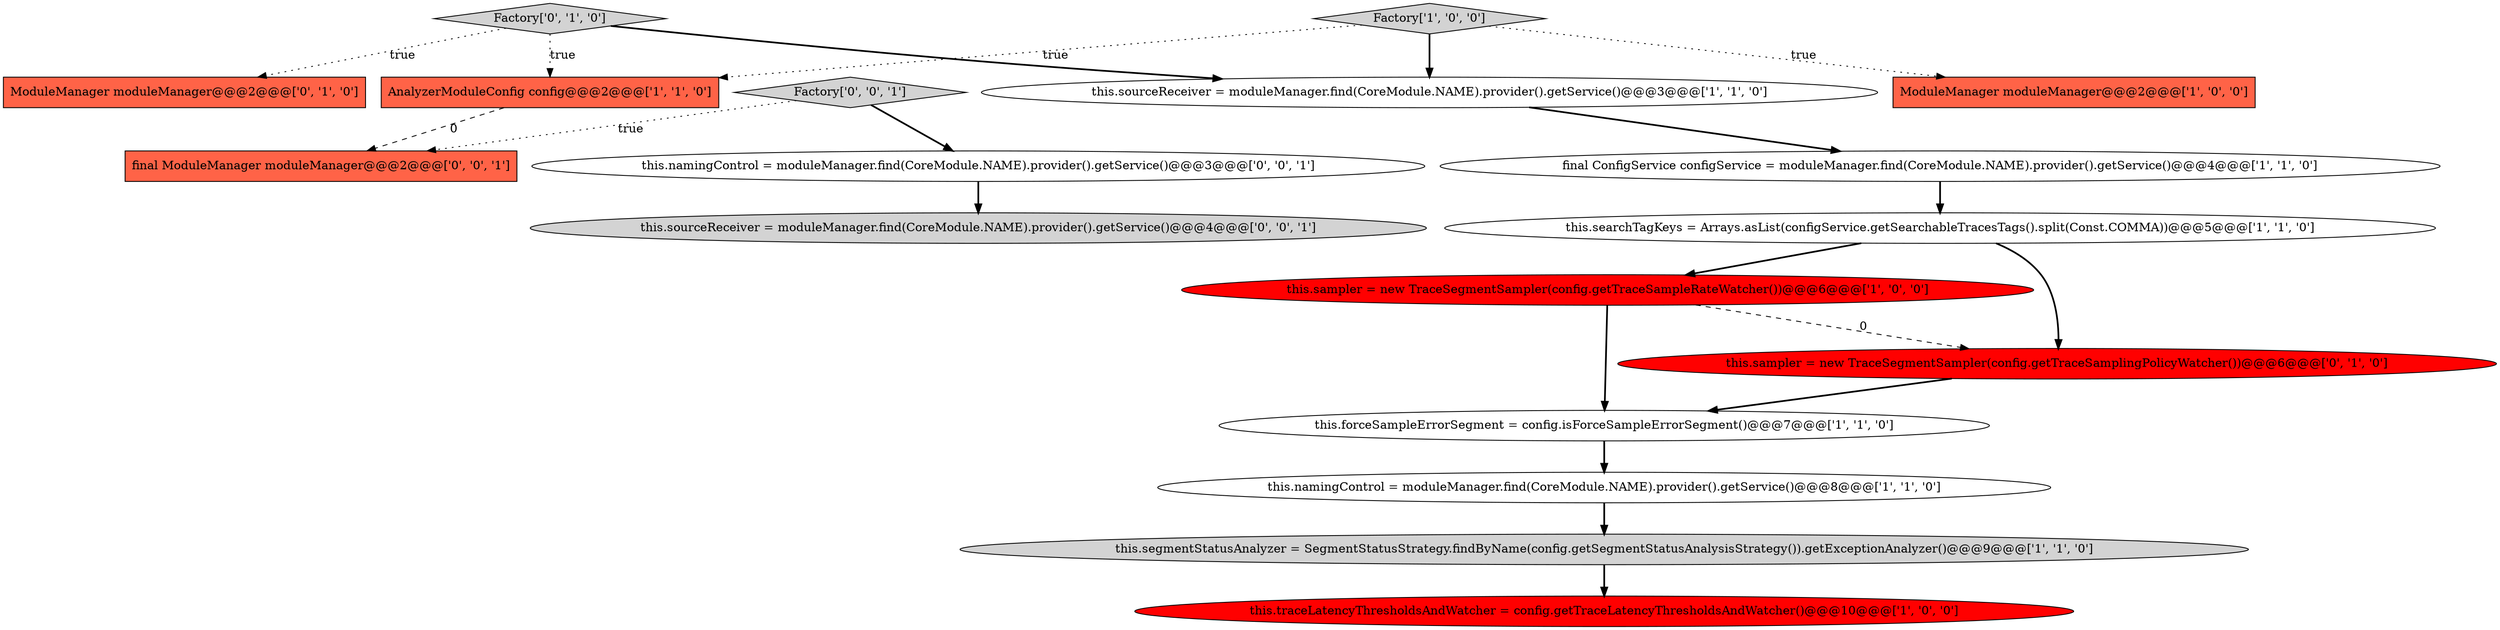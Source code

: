 digraph {
7 [style = filled, label = "this.sampler = new TraceSegmentSampler(config.getTraceSampleRateWatcher())@@@6@@@['1', '0', '0']", fillcolor = red, shape = ellipse image = "AAA1AAABBB1BBB"];
8 [style = filled, label = "this.searchTagKeys = Arrays.asList(configService.getSearchableTracesTags().split(Const.COMMA))@@@5@@@['1', '1', '0']", fillcolor = white, shape = ellipse image = "AAA0AAABBB1BBB"];
2 [style = filled, label = "final ConfigService configService = moduleManager.find(CoreModule.NAME).provider().getService()@@@4@@@['1', '1', '0']", fillcolor = white, shape = ellipse image = "AAA0AAABBB1BBB"];
5 [style = filled, label = "this.forceSampleErrorSegment = config.isForceSampleErrorSegment()@@@7@@@['1', '1', '0']", fillcolor = white, shape = ellipse image = "AAA0AAABBB1BBB"];
4 [style = filled, label = "this.segmentStatusAnalyzer = SegmentStatusStrategy.findByName(config.getSegmentStatusAnalysisStrategy()).getExceptionAnalyzer()@@@9@@@['1', '1', '0']", fillcolor = lightgray, shape = ellipse image = "AAA0AAABBB1BBB"];
11 [style = filled, label = "ModuleManager moduleManager@@@2@@@['0', '1', '0']", fillcolor = tomato, shape = box image = "AAA0AAABBB2BBB"];
6 [style = filled, label = "AnalyzerModuleConfig config@@@2@@@['1', '1', '0']", fillcolor = tomato, shape = box image = "AAA0AAABBB1BBB"];
13 [style = filled, label = "this.sampler = new TraceSegmentSampler(config.getTraceSamplingPolicyWatcher())@@@6@@@['0', '1', '0']", fillcolor = red, shape = ellipse image = "AAA1AAABBB2BBB"];
12 [style = filled, label = "Factory['0', '1', '0']", fillcolor = lightgray, shape = diamond image = "AAA0AAABBB2BBB"];
10 [style = filled, label = "this.namingControl = moduleManager.find(CoreModule.NAME).provider().getService()@@@8@@@['1', '1', '0']", fillcolor = white, shape = ellipse image = "AAA0AAABBB1BBB"];
14 [style = filled, label = "this.namingControl = moduleManager.find(CoreModule.NAME).provider().getService()@@@3@@@['0', '0', '1']", fillcolor = white, shape = ellipse image = "AAA0AAABBB3BBB"];
3 [style = filled, label = "this.traceLatencyThresholdsAndWatcher = config.getTraceLatencyThresholdsAndWatcher()@@@10@@@['1', '0', '0']", fillcolor = red, shape = ellipse image = "AAA1AAABBB1BBB"];
9 [style = filled, label = "Factory['1', '0', '0']", fillcolor = lightgray, shape = diamond image = "AAA0AAABBB1BBB"];
15 [style = filled, label = "Factory['0', '0', '1']", fillcolor = lightgray, shape = diamond image = "AAA0AAABBB3BBB"];
16 [style = filled, label = "final ModuleManager moduleManager@@@2@@@['0', '0', '1']", fillcolor = tomato, shape = box image = "AAA0AAABBB3BBB"];
0 [style = filled, label = "this.sourceReceiver = moduleManager.find(CoreModule.NAME).provider().getService()@@@3@@@['1', '1', '0']", fillcolor = white, shape = ellipse image = "AAA0AAABBB1BBB"];
17 [style = filled, label = "this.sourceReceiver = moduleManager.find(CoreModule.NAME).provider().getService()@@@4@@@['0', '0', '1']", fillcolor = lightgray, shape = ellipse image = "AAA0AAABBB3BBB"];
1 [style = filled, label = "ModuleManager moduleManager@@@2@@@['1', '0', '0']", fillcolor = tomato, shape = box image = "AAA0AAABBB1BBB"];
13->5 [style = bold, label=""];
5->10 [style = bold, label=""];
4->3 [style = bold, label=""];
14->17 [style = bold, label=""];
7->5 [style = bold, label=""];
6->16 [style = dashed, label="0"];
7->13 [style = dashed, label="0"];
9->0 [style = bold, label=""];
8->13 [style = bold, label=""];
15->14 [style = bold, label=""];
15->16 [style = dotted, label="true"];
9->6 [style = dotted, label="true"];
12->6 [style = dotted, label="true"];
12->0 [style = bold, label=""];
8->7 [style = bold, label=""];
2->8 [style = bold, label=""];
0->2 [style = bold, label=""];
9->1 [style = dotted, label="true"];
12->11 [style = dotted, label="true"];
10->4 [style = bold, label=""];
}
